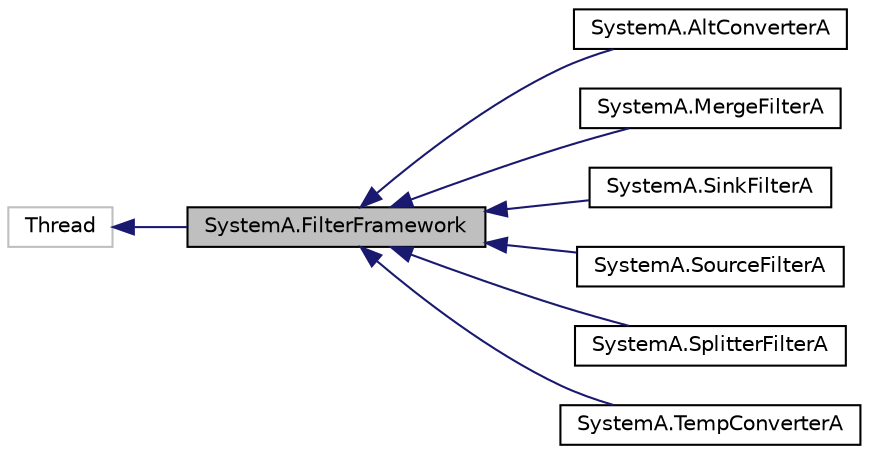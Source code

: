 digraph "SystemA.FilterFramework"
{
  edge [fontname="Helvetica",fontsize="10",labelfontname="Helvetica",labelfontsize="10"];
  node [fontname="Helvetica",fontsize="10",shape=record];
  rankdir="LR";
  Node1 [label="SystemA.FilterFramework",height=0.2,width=0.4,color="black", fillcolor="grey75", style="filled", fontcolor="black"];
  Node2 -> Node1 [dir="back",color="midnightblue",fontsize="10",style="solid",fontname="Helvetica"];
  Node2 [label="Thread",height=0.2,width=0.4,color="grey75", fillcolor="white", style="filled"];
  Node1 -> Node3 [dir="back",color="midnightblue",fontsize="10",style="solid",fontname="Helvetica"];
  Node3 [label="SystemA.AltConverterA",height=0.2,width=0.4,color="black", fillcolor="white", style="filled",URL="$class_system_a_1_1_alt_converter_a.html"];
  Node1 -> Node4 [dir="back",color="midnightblue",fontsize="10",style="solid",fontname="Helvetica"];
  Node4 [label="SystemA.MergeFilterA",height=0.2,width=0.4,color="black", fillcolor="white", style="filled",URL="$class_system_a_1_1_merge_filter_a.html"];
  Node1 -> Node5 [dir="back",color="midnightblue",fontsize="10",style="solid",fontname="Helvetica"];
  Node5 [label="SystemA.SinkFilterA",height=0.2,width=0.4,color="black", fillcolor="white", style="filled",URL="$class_system_a_1_1_sink_filter_a.html"];
  Node1 -> Node6 [dir="back",color="midnightblue",fontsize="10",style="solid",fontname="Helvetica"];
  Node6 [label="SystemA.SourceFilterA",height=0.2,width=0.4,color="black", fillcolor="white", style="filled",URL="$class_system_a_1_1_source_filter_a.html"];
  Node1 -> Node7 [dir="back",color="midnightblue",fontsize="10",style="solid",fontname="Helvetica"];
  Node7 [label="SystemA.SplitterFilterA",height=0.2,width=0.4,color="black", fillcolor="white", style="filled",URL="$class_system_a_1_1_splitter_filter_a.html"];
  Node1 -> Node8 [dir="back",color="midnightblue",fontsize="10",style="solid",fontname="Helvetica"];
  Node8 [label="SystemA.TempConverterA",height=0.2,width=0.4,color="black", fillcolor="white", style="filled",URL="$class_system_a_1_1_temp_converter_a.html"];
}
